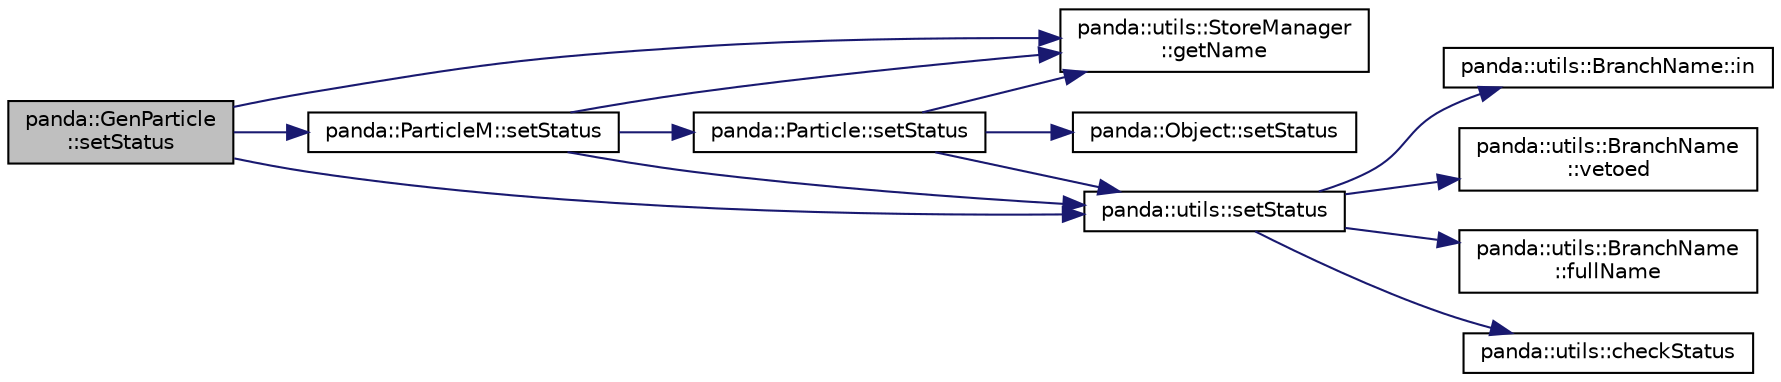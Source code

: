 digraph "panda::GenParticle::setStatus"
{
 // INTERACTIVE_SVG=YES
  edge [fontname="Helvetica",fontsize="10",labelfontname="Helvetica",labelfontsize="10"];
  node [fontname="Helvetica",fontsize="10",shape=record];
  rankdir="LR";
  Node1 [label="panda::GenParticle\l::setStatus",height=0.2,width=0.4,color="black", fillcolor="grey75", style="filled" fontcolor="black"];
  Node1 -> Node2 [color="midnightblue",fontsize="10",style="solid"];
  Node2 [label="panda::ParticleM::setStatus",height=0.2,width=0.4,color="black", fillcolor="white", style="filled",URL="$classpanda_1_1ParticleM.html#a3154bba2f00a8165994caa8ef55473bf",tooltip="Set status of branches with names that correspond to the variables of this object. "];
  Node2 -> Node3 [color="midnightblue",fontsize="10",style="solid"];
  Node3 [label="panda::Particle::setStatus",height=0.2,width=0.4,color="black", fillcolor="white", style="filled",URL="$classpanda_1_1Particle.html#a114feb26e7ed0b5fac53646fca93964e",tooltip="Set status of branches with names that correspond to the variables of this object. "];
  Node3 -> Node4 [color="midnightblue",fontsize="10",style="solid"];
  Node4 [label="panda::Object::setStatus",height=0.2,width=0.4,color="black", fillcolor="white", style="filled",URL="$classpanda_1_1Object.html#a282e820b1ad431db22ca4d4dd20b55e0",tooltip="Set status of branches with names that correspond to the variables of this object. "];
  Node3 -> Node5 [color="midnightblue",fontsize="10",style="solid"];
  Node5 [label="panda::utils::StoreManager\l::getName",height=0.2,width=0.4,color="black", fillcolor="white", style="filled",URL="$classpanda_1_1utils_1_1StoreManager.html#a6f30ec459d951e84a1196b7e2ffdcf49"];
  Node3 -> Node6 [color="midnightblue",fontsize="10",style="solid"];
  Node6 [label="panda::utils::setStatus",height=0.2,width=0.4,color="black", fillcolor="white", style="filled",URL="$namespacepanda_1_1utils.html#a01665f786d6a2acedb8f008f3fc9fc84",tooltip="Set status of a branch. "];
  Node6 -> Node7 [color="midnightblue",fontsize="10",style="solid"];
  Node7 [label="panda::utils::BranchName::in",height=0.2,width=0.4,color="black", fillcolor="white", style="filled",URL="$classpanda_1_1utils_1_1BranchName.html#a6cc8a6df7c5b12a0221fd49773cca6a7",tooltip="Is the name included and not vetoed? "];
  Node6 -> Node8 [color="midnightblue",fontsize="10",style="solid"];
  Node8 [label="panda::utils::BranchName\l::vetoed",height=0.2,width=0.4,color="black", fillcolor="white", style="filled",URL="$classpanda_1_1utils_1_1BranchName.html#ae3332329bf2afae5ed8e7c35e5d77ffa",tooltip="Is the name included and vetoed? "];
  Node6 -> Node9 [color="midnightblue",fontsize="10",style="solid"];
  Node9 [label="panda::utils::BranchName\l::fullName",height=0.2,width=0.4,color="black", fillcolor="white", style="filled",URL="$classpanda_1_1utils_1_1BranchName.html#a13958ff4a9d554d2c057c600b4f70412",tooltip="Prepend the branch name with &lt;objName.&gt;. "];
  Node6 -> Node10 [color="midnightblue",fontsize="10",style="solid"];
  Node10 [label="panda::utils::checkStatus",height=0.2,width=0.4,color="black", fillcolor="white", style="filled",URL="$namespacepanda_1_1utils.html#aafa411773a4b0ee829d99e6e5a0abdcd",tooltip="Check status of a branch. "];
  Node2 -> Node5 [color="midnightblue",fontsize="10",style="solid"];
  Node2 -> Node6 [color="midnightblue",fontsize="10",style="solid"];
  Node1 -> Node5 [color="midnightblue",fontsize="10",style="solid"];
  Node1 -> Node6 [color="midnightblue",fontsize="10",style="solid"];
}
